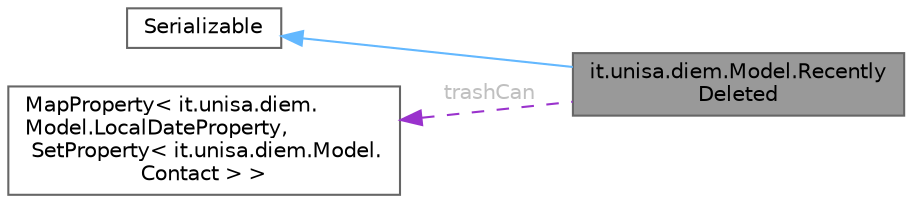 digraph "it.unisa.diem.Model.RecentlyDeleted"
{
 // LATEX_PDF_SIZE
  bgcolor="transparent";
  edge [fontname=Helvetica,fontsize=10,labelfontname=Helvetica,labelfontsize=10];
  node [fontname=Helvetica,fontsize=10,shape=box,height=0.2,width=0.4];
  rankdir="LR";
  Node1 [id="Node000001",label="it.unisa.diem.Model.Recently\lDeleted",height=0.2,width=0.4,color="gray40", fillcolor="grey60", style="filled", fontcolor="black",tooltip="Represents a trash can with Contacts deleted less than RETENTION_PERIOD_DAYS days from a ContactList."];
  Node2 -> Node1 [id="edge1_Node000001_Node000002",dir="back",color="steelblue1",style="solid",tooltip=" "];
  Node2 [id="Node000002",label="Serializable",height=0.2,width=0.4,color="gray40", fillcolor="white", style="filled",tooltip=" "];
  Node3 -> Node1 [id="edge2_Node000001_Node000003",dir="back",color="darkorchid3",style="dashed",tooltip=" ",label=" trashCan",fontcolor="grey" ];
  Node3 [id="Node000003",label="MapProperty\< it.unisa.diem.\lModel.LocalDateProperty,\l SetProperty\< it.unisa.diem.Model.\lContact \> \>",height=0.2,width=0.4,color="gray40", fillcolor="white", style="filled",tooltip=" "];
}
